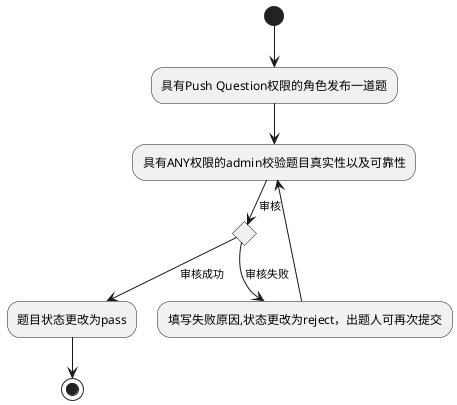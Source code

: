 @startuml
(*) --> "具有Push Question权限的角色发布一道题"
--> "具有ANY权限的admin校验题目真实性以及可靠性"
if "审核" then
--> [审核成功] "题目状态更改为pass"
--> (*)
else
--> [审核失败] "填写失败原因,状态更改为reject，出题人可再次提交"
--> "具有ANY权限的admin校验题目真实性以及可靠性"
@enduml